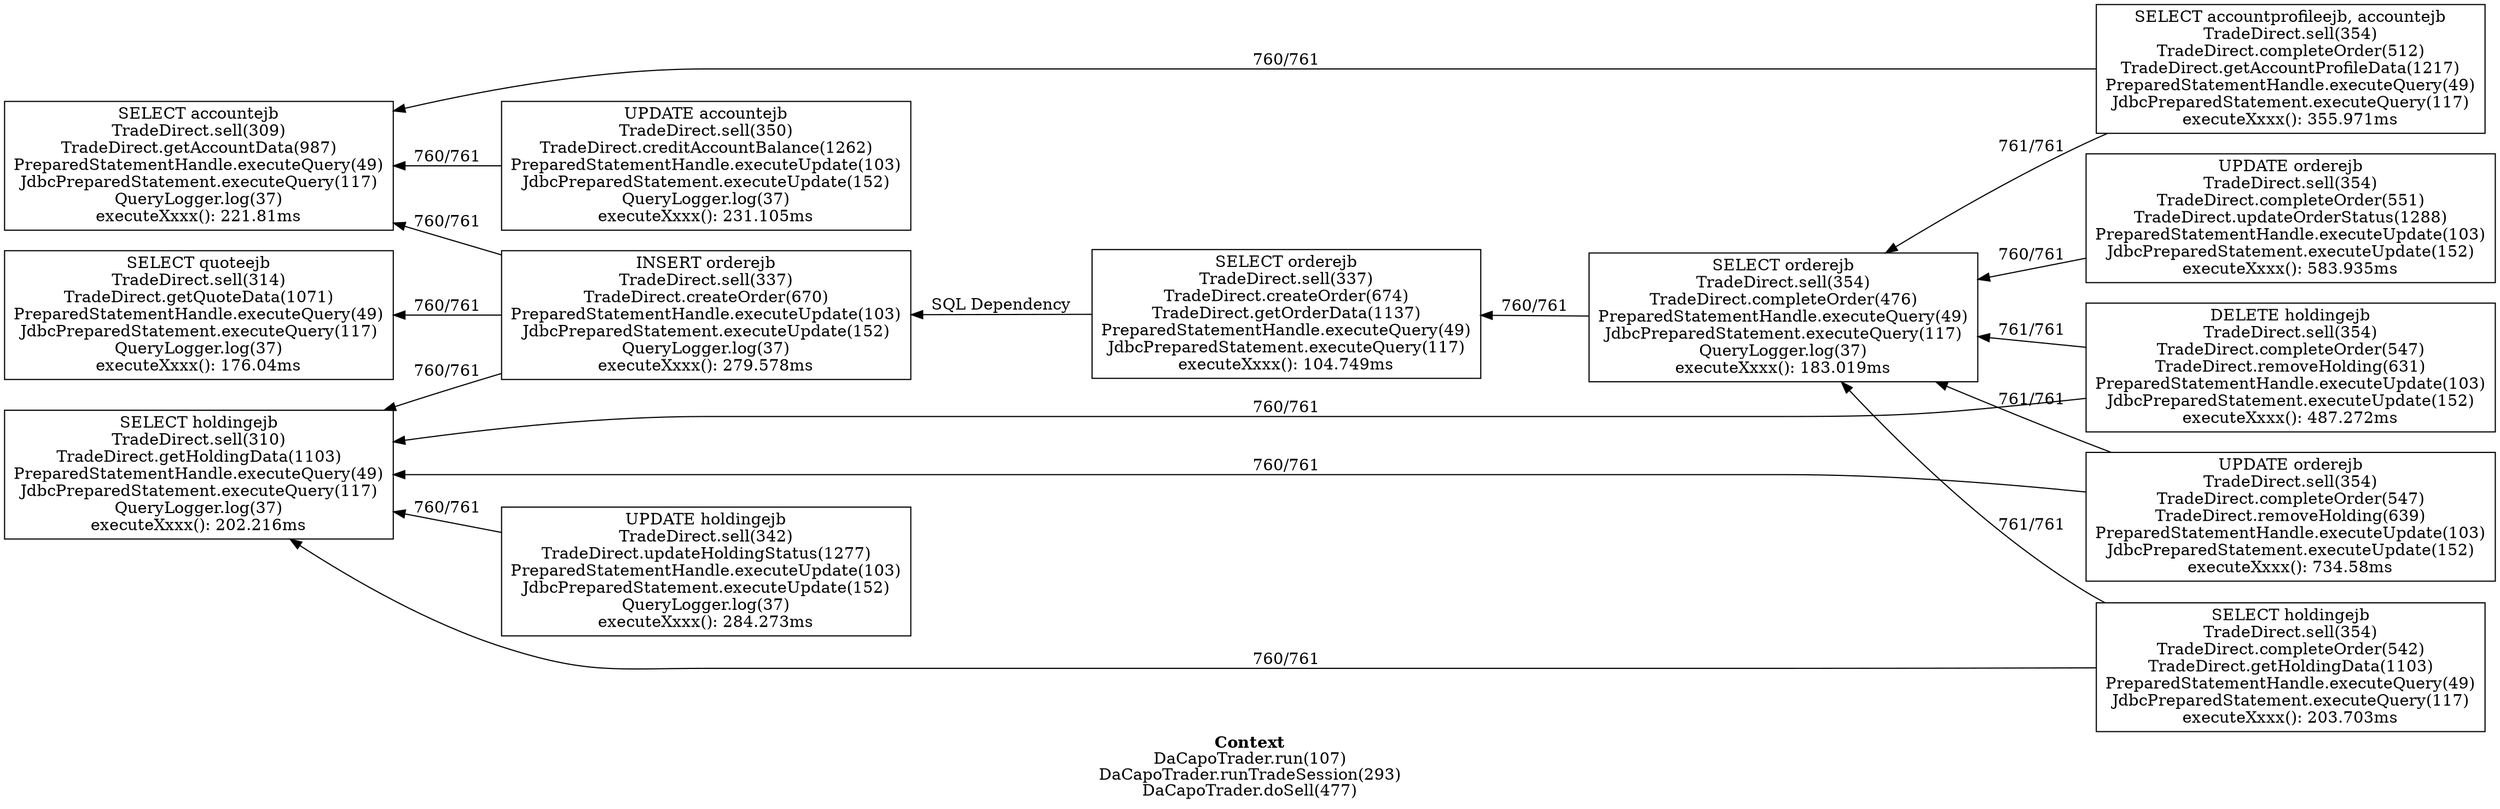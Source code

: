 digraph 880184776 { 
label=<<font face="Times-Bold">Context</font><br/>DaCapoTrader.run(107)<br/>DaCapoTrader.runTradeSession(293)<br/>DaCapoTrader.doSell(477)>;rankdir=RL;
1 [label="SELECT accountprofileejb, accountejb\nTradeDirect.sell(354)\nTradeDirect.completeOrder(512)\nTradeDirect.getAccountProfileData(1217)\nPreparedStatementHandle.executeQuery(49)\nJdbcPreparedStatement.executeQuery(117)\nexecuteXxxx(): 355.971ms", shape=box];
2 [label="SELECT accountejb\nTradeDirect.sell(309)\nTradeDirect.getAccountData(987)\nPreparedStatementHandle.executeQuery(49)\nJdbcPreparedStatement.executeQuery(117)\nQueryLogger.log(37)\nexecuteXxxx(): 221.81ms", shape=box];
3 [label="UPDATE holdingejb\nTradeDirect.sell(342)\nTradeDirect.updateHoldingStatus(1277)\nPreparedStatementHandle.executeUpdate(103)\nJdbcPreparedStatement.executeUpdate(152)\nQueryLogger.log(37)\nexecuteXxxx(): 284.273ms", shape=box];
4 [label="SELECT holdingejb\nTradeDirect.sell(310)\nTradeDirect.getHoldingData(1103)\nPreparedStatementHandle.executeQuery(49)\nJdbcPreparedStatement.executeQuery(117)\nQueryLogger.log(37)\nexecuteXxxx(): 202.216ms", shape=box];
5 [label="DELETE holdingejb\nTradeDirect.sell(354)\nTradeDirect.completeOrder(547)\nTradeDirect.removeHolding(631)\nPreparedStatementHandle.executeUpdate(103)\nJdbcPreparedStatement.executeUpdate(152)\nexecuteXxxx(): 487.272ms", shape=box];
6 [label="SELECT holdingejb\nTradeDirect.sell(354)\nTradeDirect.completeOrder(542)\nTradeDirect.getHoldingData(1103)\nPreparedStatementHandle.executeQuery(49)\nJdbcPreparedStatement.executeQuery(117)\nexecuteXxxx(): 203.703ms", shape=box];
7 [label="INSERT orderejb\nTradeDirect.sell(337)\nTradeDirect.createOrder(670)\nPreparedStatementHandle.executeUpdate(103)\nJdbcPreparedStatement.executeUpdate(152)\nQueryLogger.log(37)\nexecuteXxxx(): 279.578ms", shape=box];
8 [label="SELECT orderejb\nTradeDirect.sell(354)\nTradeDirect.completeOrder(476)\nPreparedStatementHandle.executeQuery(49)\nJdbcPreparedStatement.executeQuery(117)\nQueryLogger.log(37)\nexecuteXxxx(): 183.019ms", shape=box];
9 [label="UPDATE orderejb\nTradeDirect.sell(354)\nTradeDirect.completeOrder(547)\nTradeDirect.removeHolding(639)\nPreparedStatementHandle.executeUpdate(103)\nJdbcPreparedStatement.executeUpdate(152)\nexecuteXxxx(): 734.58ms", shape=box];
10 [label="UPDATE accountejb\nTradeDirect.sell(350)\nTradeDirect.creditAccountBalance(1262)\nPreparedStatementHandle.executeUpdate(103)\nJdbcPreparedStatement.executeUpdate(152)\nQueryLogger.log(37)\nexecuteXxxx(): 231.105ms", shape=box];
11 [label="SELECT orderejb\nTradeDirect.sell(337)\nTradeDirect.createOrder(674)\nTradeDirect.getOrderData(1137)\nPreparedStatementHandle.executeQuery(49)\nJdbcPreparedStatement.executeQuery(117)\nexecuteXxxx(): 104.749ms", shape=box];
12 [label="SELECT quoteejb\nTradeDirect.sell(314)\nTradeDirect.getQuoteData(1071)\nPreparedStatementHandle.executeQuery(49)\nJdbcPreparedStatement.executeQuery(117)\nQueryLogger.log(37)\nexecuteXxxx(): 176.04ms", shape=box];
13 [label="UPDATE orderejb\nTradeDirect.sell(354)\nTradeDirect.completeOrder(551)\nTradeDirect.updateOrderStatus(1288)\nPreparedStatementHandle.executeUpdate(103)\nJdbcPreparedStatement.executeUpdate(152)\nexecuteXxxx(): 583.935ms", shape=box];
1 -> 2 [label="760/761"];
1 -> 8 [label="761/761"];
3 -> 4 [label="760/761"];
5 -> 8 [label="761/761"];
5 -> 4 [label="760/761"];
6 -> 8 [label="761/761"];
6 -> 4 [label="760/761"];
7 -> 2 [label="760/761"];
7 -> 12 [label="760/761"];
7 -> 4 [label="760/761"];
8 -> 11 [label="760/761"];
9 -> 8 [label="761/761"];
9 -> 4 [label="760/761"];
10 -> 2 [label="760/761"];
13 -> 8 [label="760/761"];
11 -> 7 [label="SQL Dependency"];
}

